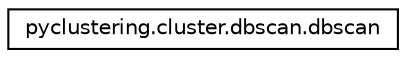 digraph "Graphical Class Hierarchy"
{
 // INTERACTIVE_SVG=YES
 // LATEX_PDF_SIZE
  edge [fontname="Helvetica",fontsize="10",labelfontname="Helvetica",labelfontsize="10"];
  node [fontname="Helvetica",fontsize="10",shape=record];
  rankdir="LR";
  Node0 [label="pyclustering.cluster.dbscan.dbscan",height=0.2,width=0.4,color="black", fillcolor="white", style="filled",URL="$d2/d42/classpyclustering_1_1cluster_1_1dbscan_1_1dbscan.html",tooltip="Class represents clustering algorithm DBSCAN."];
}
